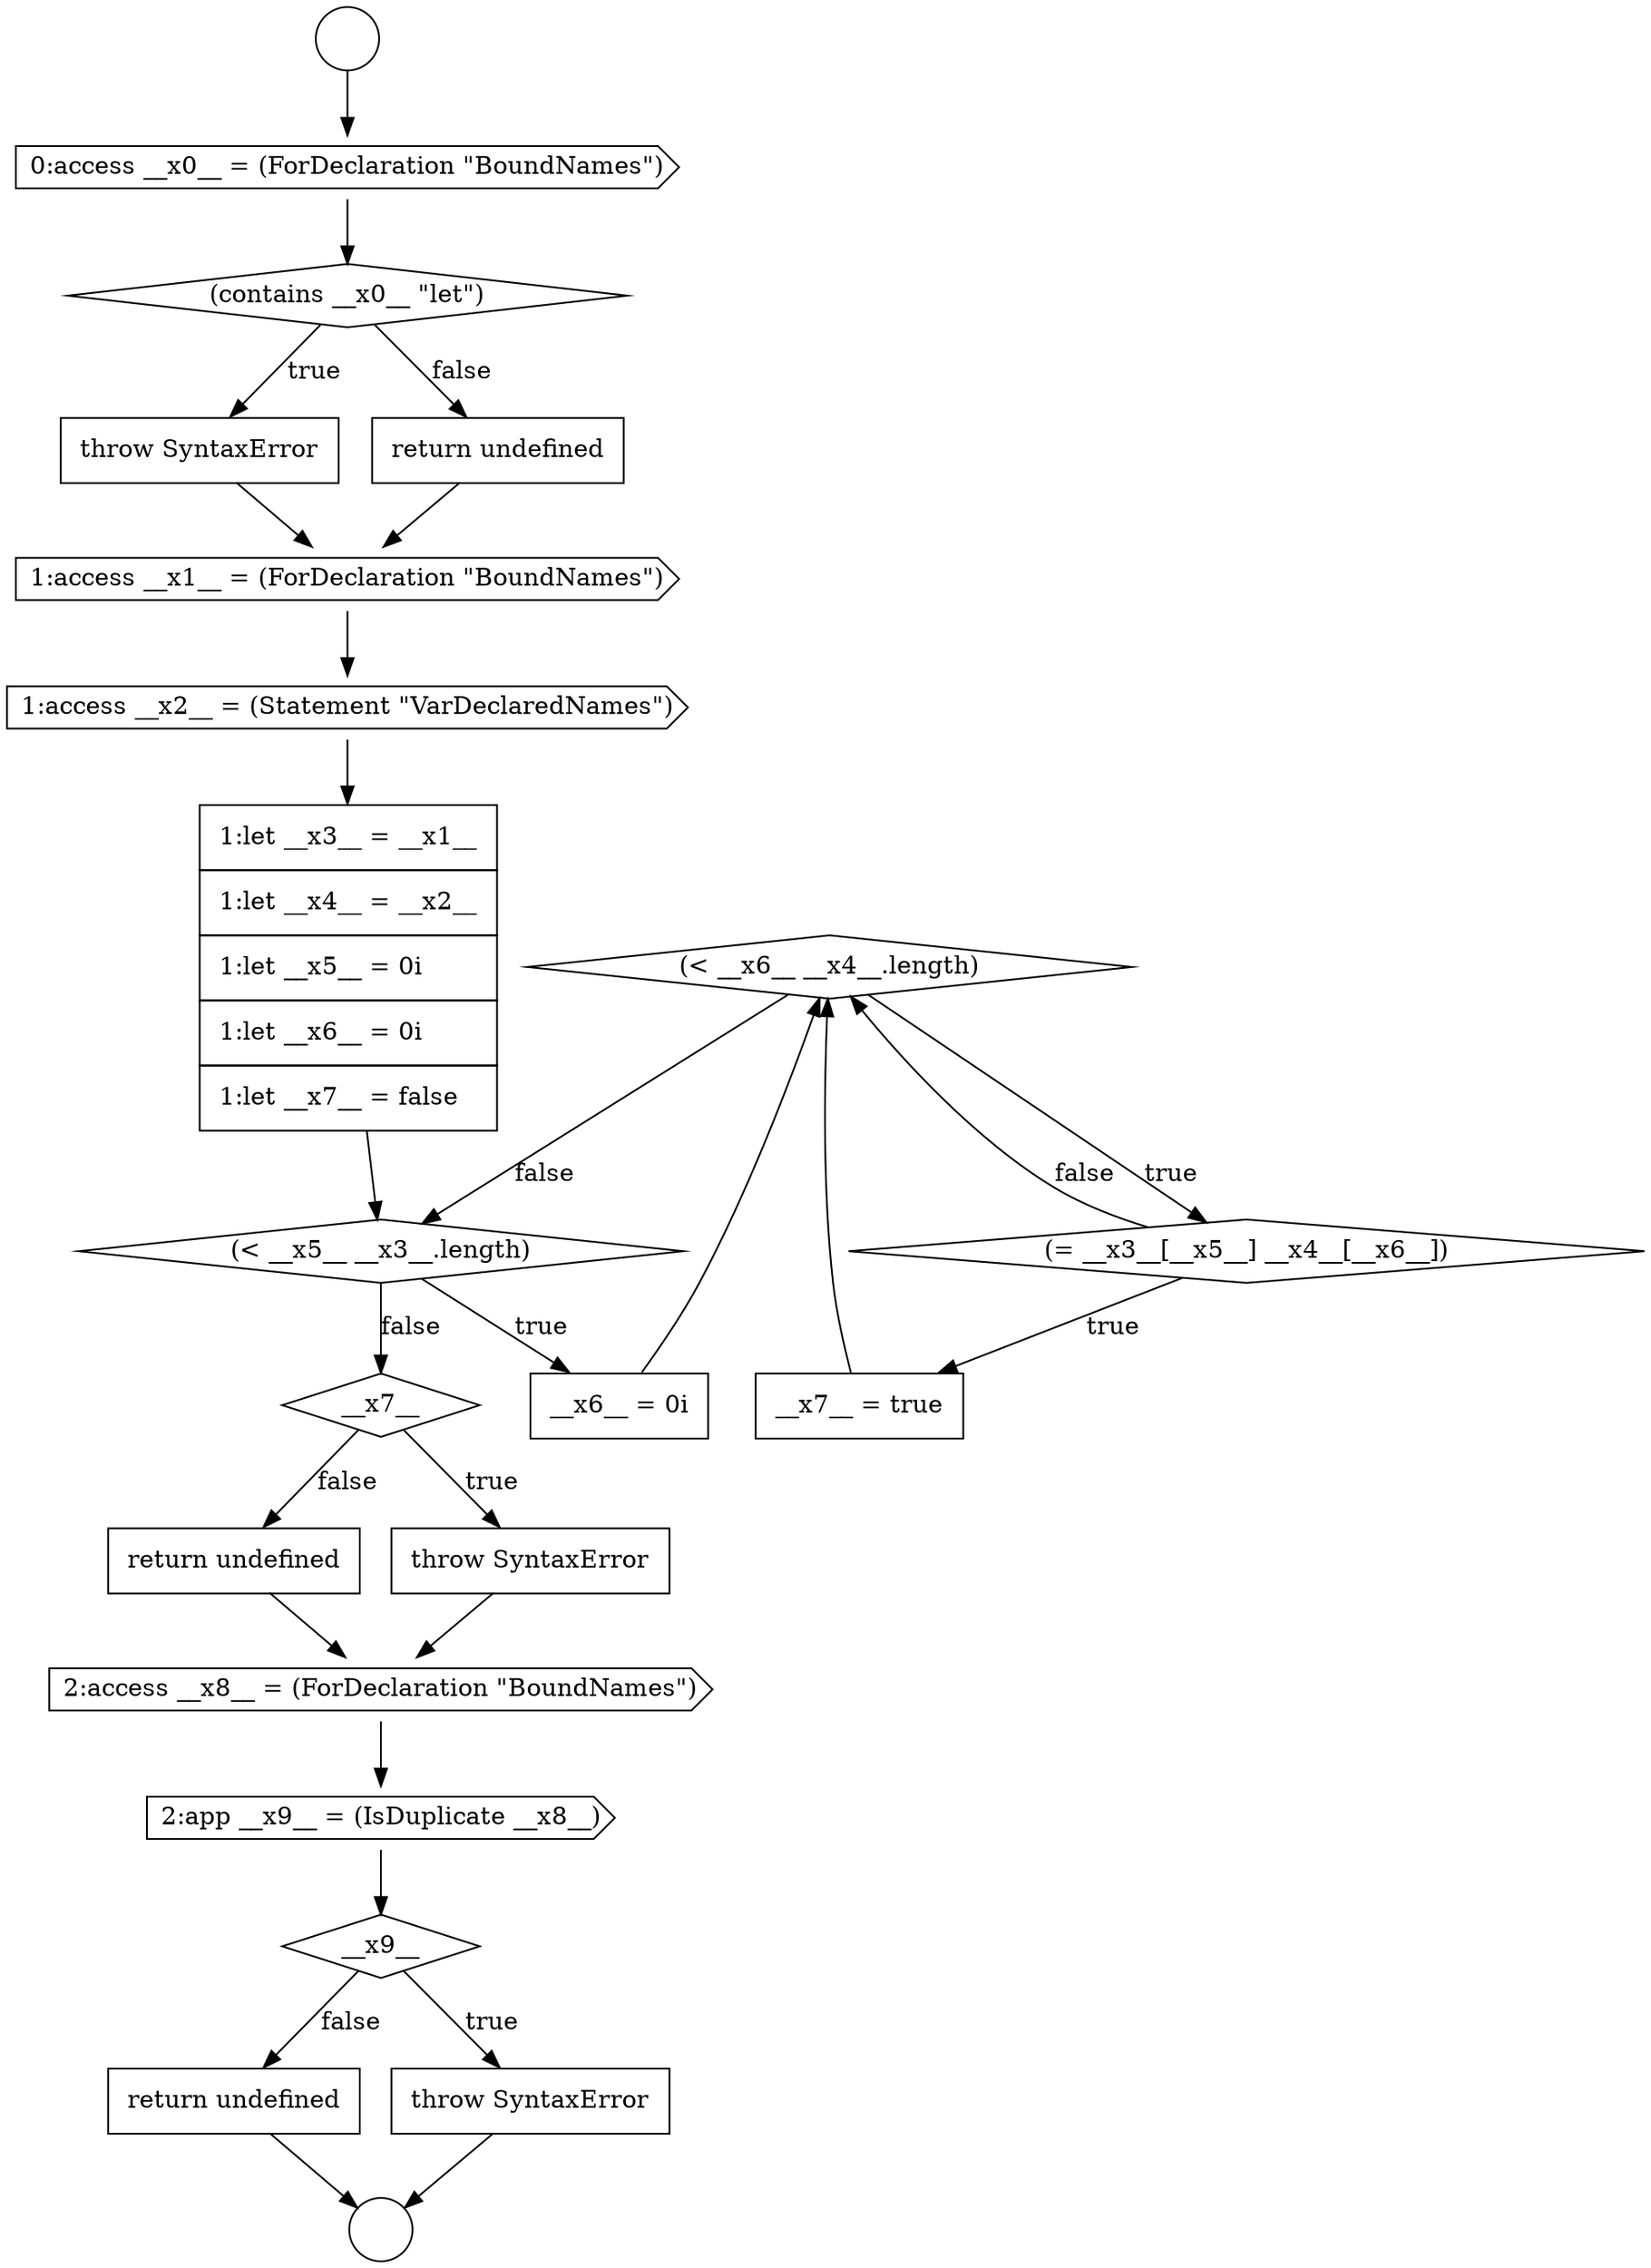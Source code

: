 digraph {
  node18563 [shape=diamond, label=<<font color="black">(&lt; __x6__ __x4__.length)</font>> color="black" fillcolor="white" style=filled]
  node18556 [shape=none, margin=0, label=<<font color="black">
    <table border="0" cellborder="1" cellspacing="0" cellpadding="10">
      <tr><td align="left">throw SyntaxError</td></tr>
    </table>
  </font>> color="black" fillcolor="white" style=filled]
  node18565 [shape=none, margin=0, label=<<font color="black">
    <table border="0" cellborder="1" cellspacing="0" cellpadding="10">
      <tr><td align="left">__x7__ = true</td></tr>
    </table>
  </font>> color="black" fillcolor="white" style=filled]
  node18569 [shape=cds, label=<<font color="black">2:access __x8__ = (ForDeclaration &quot;BoundNames&quot;)</font>> color="black" fillcolor="white" style=filled]
  node18568 [shape=none, margin=0, label=<<font color="black">
    <table border="0" cellborder="1" cellspacing="0" cellpadding="10">
      <tr><td align="left">return undefined</td></tr>
    </table>
  </font>> color="black" fillcolor="white" style=filled]
  node18573 [shape=none, margin=0, label=<<font color="black">
    <table border="0" cellborder="1" cellspacing="0" cellpadding="10">
      <tr><td align="left">return undefined</td></tr>
    </table>
  </font>> color="black" fillcolor="white" style=filled]
  node18570 [shape=cds, label=<<font color="black">2:app __x9__ = (IsDuplicate __x8__)</font>> color="black" fillcolor="white" style=filled]
  node18558 [shape=cds, label=<<font color="black">1:access __x1__ = (ForDeclaration &quot;BoundNames&quot;)</font>> color="black" fillcolor="white" style=filled]
  node18567 [shape=none, margin=0, label=<<font color="black">
    <table border="0" cellborder="1" cellspacing="0" cellpadding="10">
      <tr><td align="left">throw SyntaxError</td></tr>
    </table>
  </font>> color="black" fillcolor="white" style=filled]
  node18554 [shape=cds, label=<<font color="black">0:access __x0__ = (ForDeclaration &quot;BoundNames&quot;)</font>> color="black" fillcolor="white" style=filled]
  node18561 [shape=diamond, label=<<font color="black">(&lt; __x5__ __x3__.length)</font>> color="black" fillcolor="white" style=filled]
  node18564 [shape=diamond, label=<<font color="black">(= __x3__[__x5__] __x4__[__x6__])</font>> color="black" fillcolor="white" style=filled]
  node18559 [shape=cds, label=<<font color="black">1:access __x2__ = (Statement &quot;VarDeclaredNames&quot;)</font>> color="black" fillcolor="white" style=filled]
  node18571 [shape=diamond, label=<<font color="black">__x9__</font>> color="black" fillcolor="white" style=filled]
  node18560 [shape=none, margin=0, label=<<font color="black">
    <table border="0" cellborder="1" cellspacing="0" cellpadding="10">
      <tr><td align="left">1:let __x3__ = __x1__</td></tr>
      <tr><td align="left">1:let __x4__ = __x2__</td></tr>
      <tr><td align="left">1:let __x5__ = 0i</td></tr>
      <tr><td align="left">1:let __x6__ = 0i</td></tr>
      <tr><td align="left">1:let __x7__ = false</td></tr>
    </table>
  </font>> color="black" fillcolor="white" style=filled]
  node18557 [shape=none, margin=0, label=<<font color="black">
    <table border="0" cellborder="1" cellspacing="0" cellpadding="10">
      <tr><td align="left">return undefined</td></tr>
    </table>
  </font>> color="black" fillcolor="white" style=filled]
  node18552 [shape=circle label=" " color="black" fillcolor="white" style=filled]
  node18553 [shape=circle label=" " color="black" fillcolor="white" style=filled]
  node18572 [shape=none, margin=0, label=<<font color="black">
    <table border="0" cellborder="1" cellspacing="0" cellpadding="10">
      <tr><td align="left">throw SyntaxError</td></tr>
    </table>
  </font>> color="black" fillcolor="white" style=filled]
  node18562 [shape=none, margin=0, label=<<font color="black">
    <table border="0" cellborder="1" cellspacing="0" cellpadding="10">
      <tr><td align="left">__x6__ = 0i</td></tr>
    </table>
  </font>> color="black" fillcolor="white" style=filled]
  node18555 [shape=diamond, label=<<font color="black">(contains __x0__ &quot;let&quot;)</font>> color="black" fillcolor="white" style=filled]
  node18566 [shape=diamond, label=<<font color="black">__x7__</font>> color="black" fillcolor="white" style=filled]
  node18558 -> node18559 [ color="black"]
  node18563 -> node18564 [label=<<font color="black">true</font>> color="black"]
  node18563 -> node18561 [label=<<font color="black">false</font>> color="black"]
  node18561 -> node18562 [label=<<font color="black">true</font>> color="black"]
  node18561 -> node18566 [label=<<font color="black">false</font>> color="black"]
  node18566 -> node18567 [label=<<font color="black">true</font>> color="black"]
  node18566 -> node18568 [label=<<font color="black">false</font>> color="black"]
  node18564 -> node18565 [label=<<font color="black">true</font>> color="black"]
  node18564 -> node18563 [label=<<font color="black">false</font>> color="black"]
  node18573 -> node18553 [ color="black"]
  node18569 -> node18570 [ color="black"]
  node18556 -> node18558 [ color="black"]
  node18559 -> node18560 [ color="black"]
  node18571 -> node18572 [label=<<font color="black">true</font>> color="black"]
  node18571 -> node18573 [label=<<font color="black">false</font>> color="black"]
  node18568 -> node18569 [ color="black"]
  node18565 -> node18563 [ color="black"]
  node18554 -> node18555 [ color="black"]
  node18555 -> node18556 [label=<<font color="black">true</font>> color="black"]
  node18555 -> node18557 [label=<<font color="black">false</font>> color="black"]
  node18562 -> node18563 [ color="black"]
  node18567 -> node18569 [ color="black"]
  node18570 -> node18571 [ color="black"]
  node18552 -> node18554 [ color="black"]
  node18560 -> node18561 [ color="black"]
  node18557 -> node18558 [ color="black"]
  node18572 -> node18553 [ color="black"]
}
